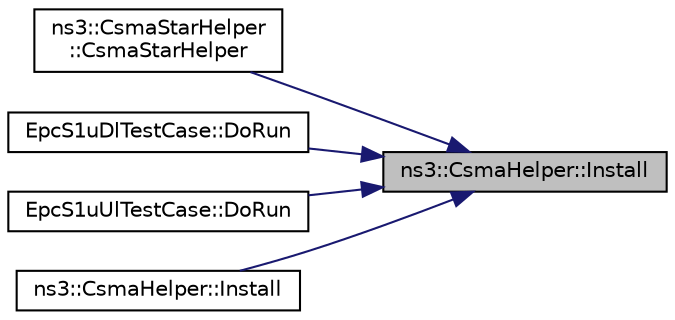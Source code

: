 digraph "ns3::CsmaHelper::Install"
{
 // LATEX_PDF_SIZE
  edge [fontname="Helvetica",fontsize="10",labelfontname="Helvetica",labelfontsize="10"];
  node [fontname="Helvetica",fontsize="10",shape=record];
  rankdir="RL";
  Node1 [label="ns3::CsmaHelper::Install",height=0.2,width=0.4,color="black", fillcolor="grey75", style="filled", fontcolor="black",tooltip="This method creates an ns3::CsmaChannel with the attributes configured by CsmaHelper::SetChannelAttri..."];
  Node1 -> Node2 [dir="back",color="midnightblue",fontsize="10",style="solid",fontname="Helvetica"];
  Node2 [label="ns3::CsmaStarHelper\l::CsmaStarHelper",height=0.2,width=0.4,color="black", fillcolor="white", style="filled",URL="$classns3_1_1_csma_star_helper.html#a56616edc9c41752e14a4c9626f178b19",tooltip="Create a CsmaStarHelper in order to easily create star topologies using Csma links."];
  Node1 -> Node3 [dir="back",color="midnightblue",fontsize="10",style="solid",fontname="Helvetica"];
  Node3 [label="EpcS1uDlTestCase::DoRun",height=0.2,width=0.4,color="black", fillcolor="white", style="filled",URL="$class_epc_s1u_dl_test_case.html#a2ac9313672e6c5e2a5a33f98a77ffec2",tooltip="Implementation to actually run this TestCase."];
  Node1 -> Node4 [dir="back",color="midnightblue",fontsize="10",style="solid",fontname="Helvetica"];
  Node4 [label="EpcS1uUlTestCase::DoRun",height=0.2,width=0.4,color="black", fillcolor="white", style="filled",URL="$class_epc_s1u_ul_test_case.html#a6fa27997312de46d9b0f3ab2221a24fa",tooltip="Implementation to actually run this TestCase."];
  Node1 -> Node5 [dir="back",color="midnightblue",fontsize="10",style="solid",fontname="Helvetica"];
  Node5 [label="ns3::CsmaHelper::Install",height=0.2,width=0.4,color="black", fillcolor="white", style="filled",URL="$classns3_1_1_csma_helper.html#a324c39449adb58a65ce2c7dbc6cb3c08",tooltip="This method creates an ns3::CsmaChannel with the attributes configured by CsmaHelper::SetChannelAttri..."];
}
